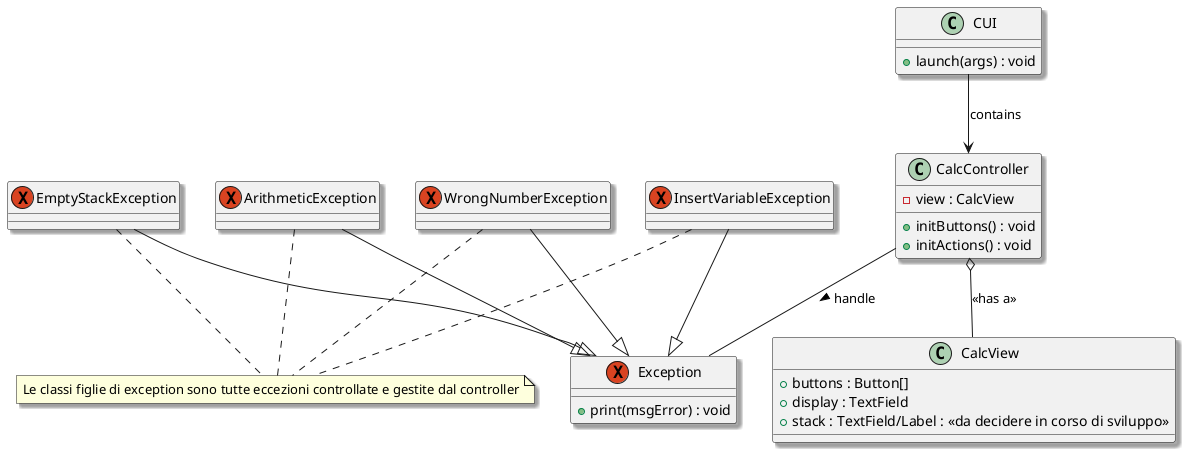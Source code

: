 @startuml CUIClassDiagramm
skinparam shadowing true 

note "Le classi figlie di exception sono tutte eccezioni controllate e gestite dal controller" as N1
class CUI{
    + launch(args) : void
}

class CalcController{
    - view : CalcView
    + initButtons() : void
    + initActions() : void 
}
class CalcView{
    + buttons : Button[]
    + display : TextField
    + stack : TextField/Label : <<da decidere in corso di sviluppo>> 
}

exception Exception{
    + print(msgError) : void
}

exception EmptyStackException{

}

exception InsertVariableException{

}

exception WrongNumberException{

}

exception ArithmeticException{

}

EmptyStackException --|> Exception
InsertVariableException --|> Exception
WrongNumberException --|> Exception
ArithmeticException --|> Exception

EmptyStackException .. N1
InsertVariableException .. N1 
WrongNumberException .. N1
ArithmeticException .. N1


CUI --> CalcController : contains
CalcController -- Exception : handle >
CalcController o-- CalcView : <<has a>>
@enduml